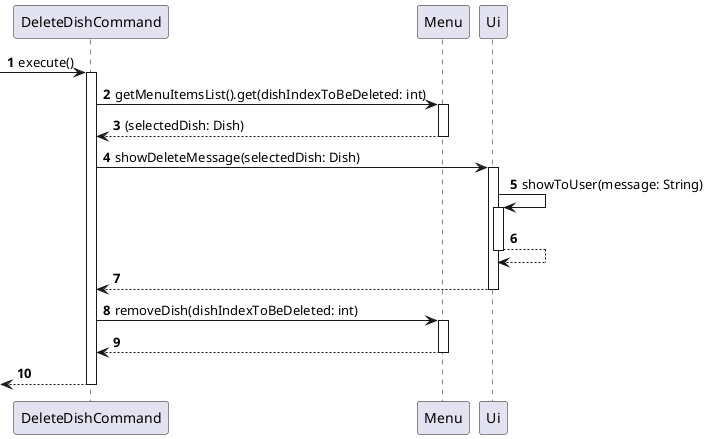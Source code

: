 @startuml
!define COMMAND class ListIngredientCommand
!define UI class Ui
!define MENU class Menu

autonumber

-> DeleteDishCommand : execute()
activate DeleteDishCommand

DeleteDishCommand -> Menu : getMenuItemsList().get(dishIndexToBeDeleted: int)
activate Menu
return (selectedDish: Dish)
DeleteDishCommand -> Ui : showDeleteMessage(selectedDish: Dish)
activate Ui
Ui -> Ui : showToUser(message: String)
activate Ui
return
return
DeleteDishCommand -> Menu : removeDish(dishIndexToBeDeleted: int)
activate Menu
return
return


@enduml